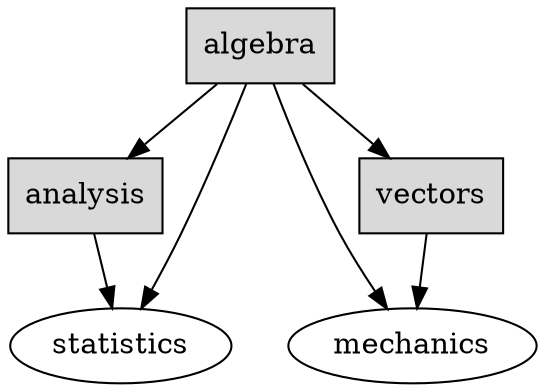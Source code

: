 digraph SCModel {
  "algebra" [shape="box", fillcolor="gray85", style="filled"];
    "algebra" -> "analysis";
    "algebra" -> "mechanics";
    "algebra" -> "statistics";
    "algebra" -> "vectors";
  "analysis" [shape="box", fillcolor="gray85", style="filled"];
    "analysis" -> "statistics";
  "vectors" [shape="box", fillcolor="gray85", style="filled"];
    "vectors" -> "mechanics";
}
